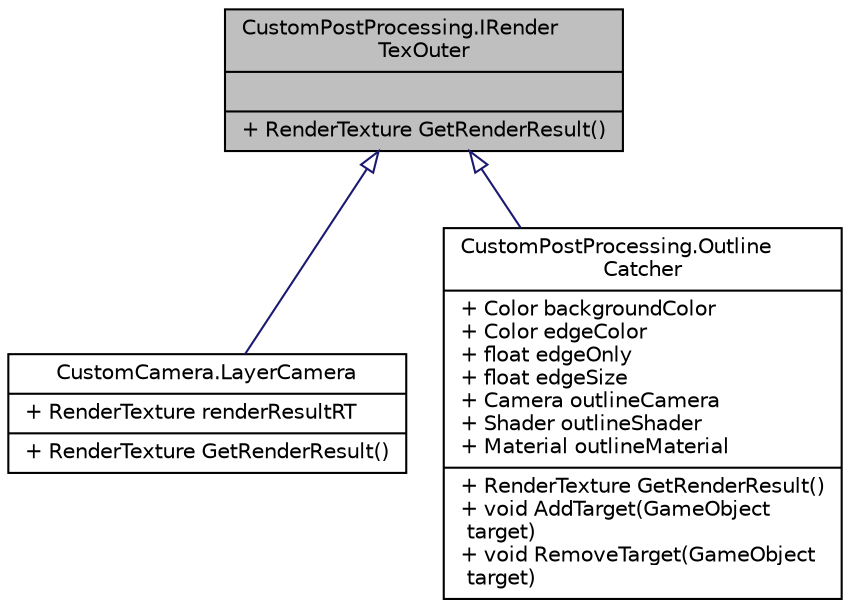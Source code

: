 digraph "CustomPostProcessing.IRenderTexOuter"
{
 // INTERACTIVE_SVG=YES
 // LATEX_PDF_SIZE
  edge [fontname="Helvetica",fontsize="10",labelfontname="Helvetica",labelfontsize="10"];
  node [fontname="Helvetica",fontsize="10",shape=record];
  Node1 [label="{CustomPostProcessing.IRender\lTexOuter\n||+ RenderTexture GetRenderResult()\l}",height=0.2,width=0.4,color="black", fillcolor="grey75", style="filled", fontcolor="black",tooltip="RenderTexture输出接口"];
  Node1 -> Node2 [dir="back",color="midnightblue",fontsize="10",style="solid",arrowtail="onormal",fontname="Helvetica"];
  Node2 [label="{CustomCamera.LayerCamera\n|+ RenderTexture renderResultRT\l|+ RenderTexture GetRenderResult()\l}",height=0.2,width=0.4,color="black", fillcolor="white", style="filled",URL="$class_custom_camera_1_1_layer_camera.html",tooltip="层级相机管理"];
  Node1 -> Node3 [dir="back",color="midnightblue",fontsize="10",style="solid",arrowtail="onormal",fontname="Helvetica"];
  Node3 [label="{CustomPostProcessing.Outline\lCatcher\n|+ Color backgroundColor\l+ Color edgeColor\l+ float edgeOnly\l+ float edgeSize\l+ Camera outlineCamera\l+ Shader outlineShader\l+ Material outlineMaterial\l|+ RenderTexture GetRenderResult()\l+ void AddTarget(GameObject\l target)\l+ void RemoveTarget(GameObject\l target)\l}",height=0.2,width=0.4,color="black", fillcolor="white", style="filled",URL="$class_custom_post_processing_1_1_outline_catcher.html",tooltip="描边抓取"];
}
